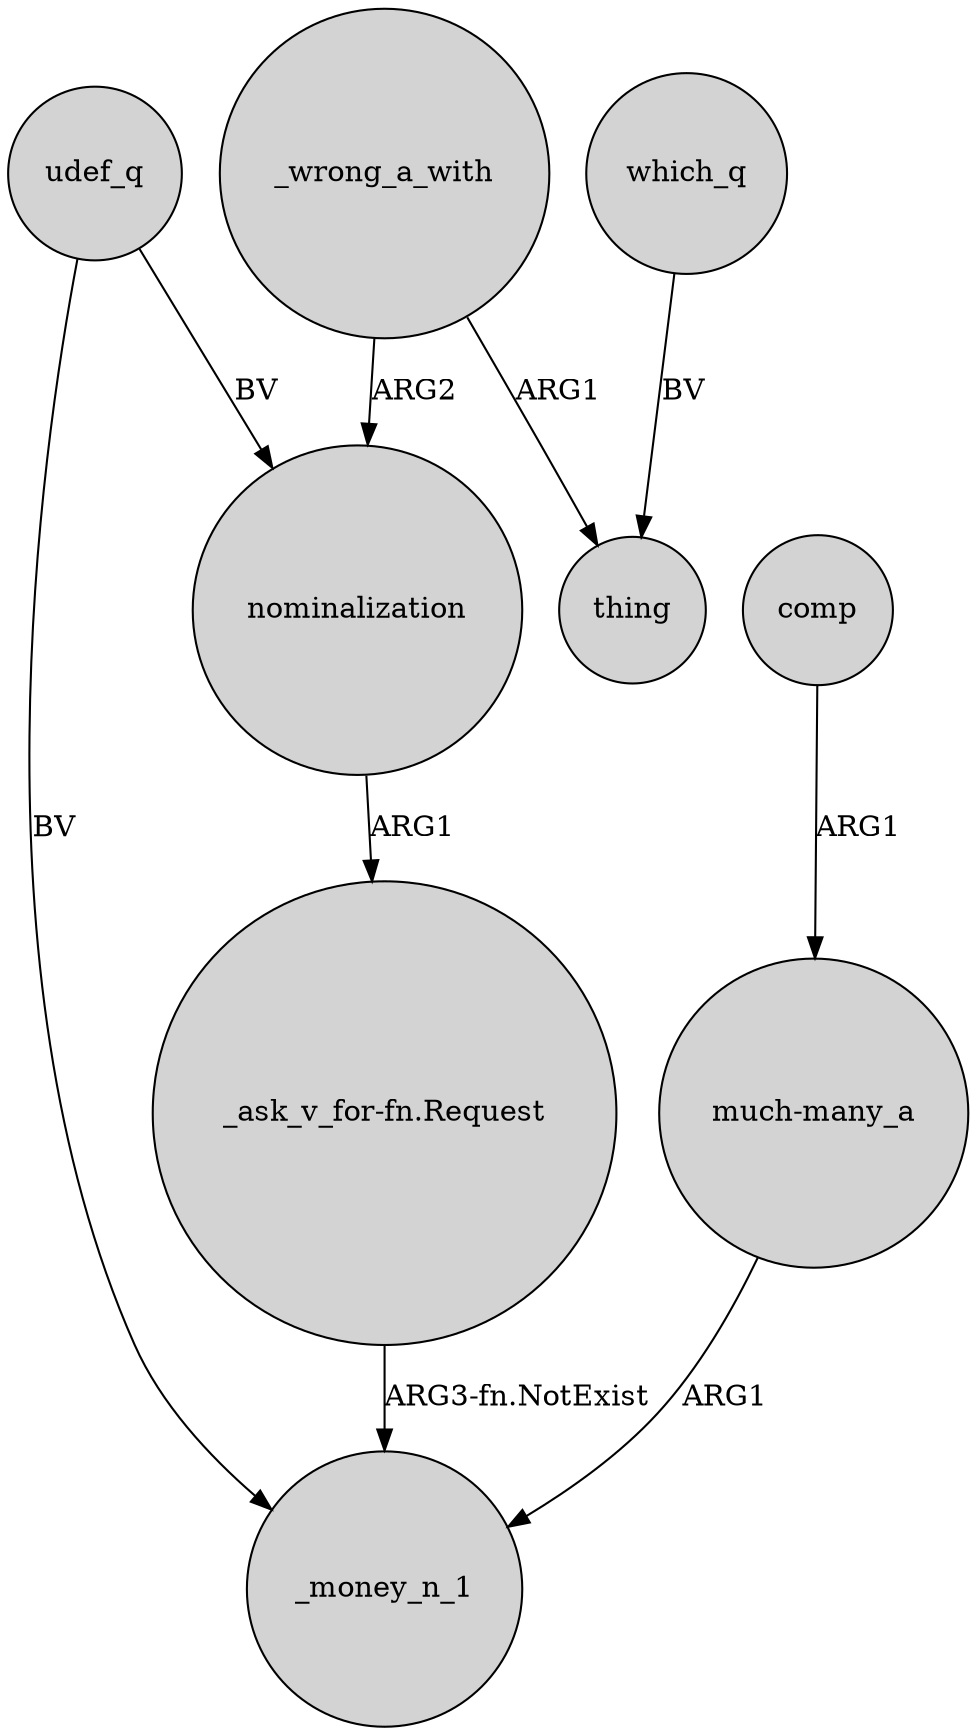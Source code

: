 digraph {
	node [shape=circle style=filled]
	"much-many_a" -> _money_n_1 [label=ARG1]
	udef_q -> _money_n_1 [label=BV]
	comp -> "much-many_a" [label=ARG1]
	_wrong_a_with -> nominalization [label=ARG2]
	"_ask_v_for-fn.Request" -> _money_n_1 [label="ARG3-fn.NotExist"]
	nominalization -> "_ask_v_for-fn.Request" [label=ARG1]
	udef_q -> nominalization [label=BV]
	_wrong_a_with -> thing [label=ARG1]
	which_q -> thing [label=BV]
}
